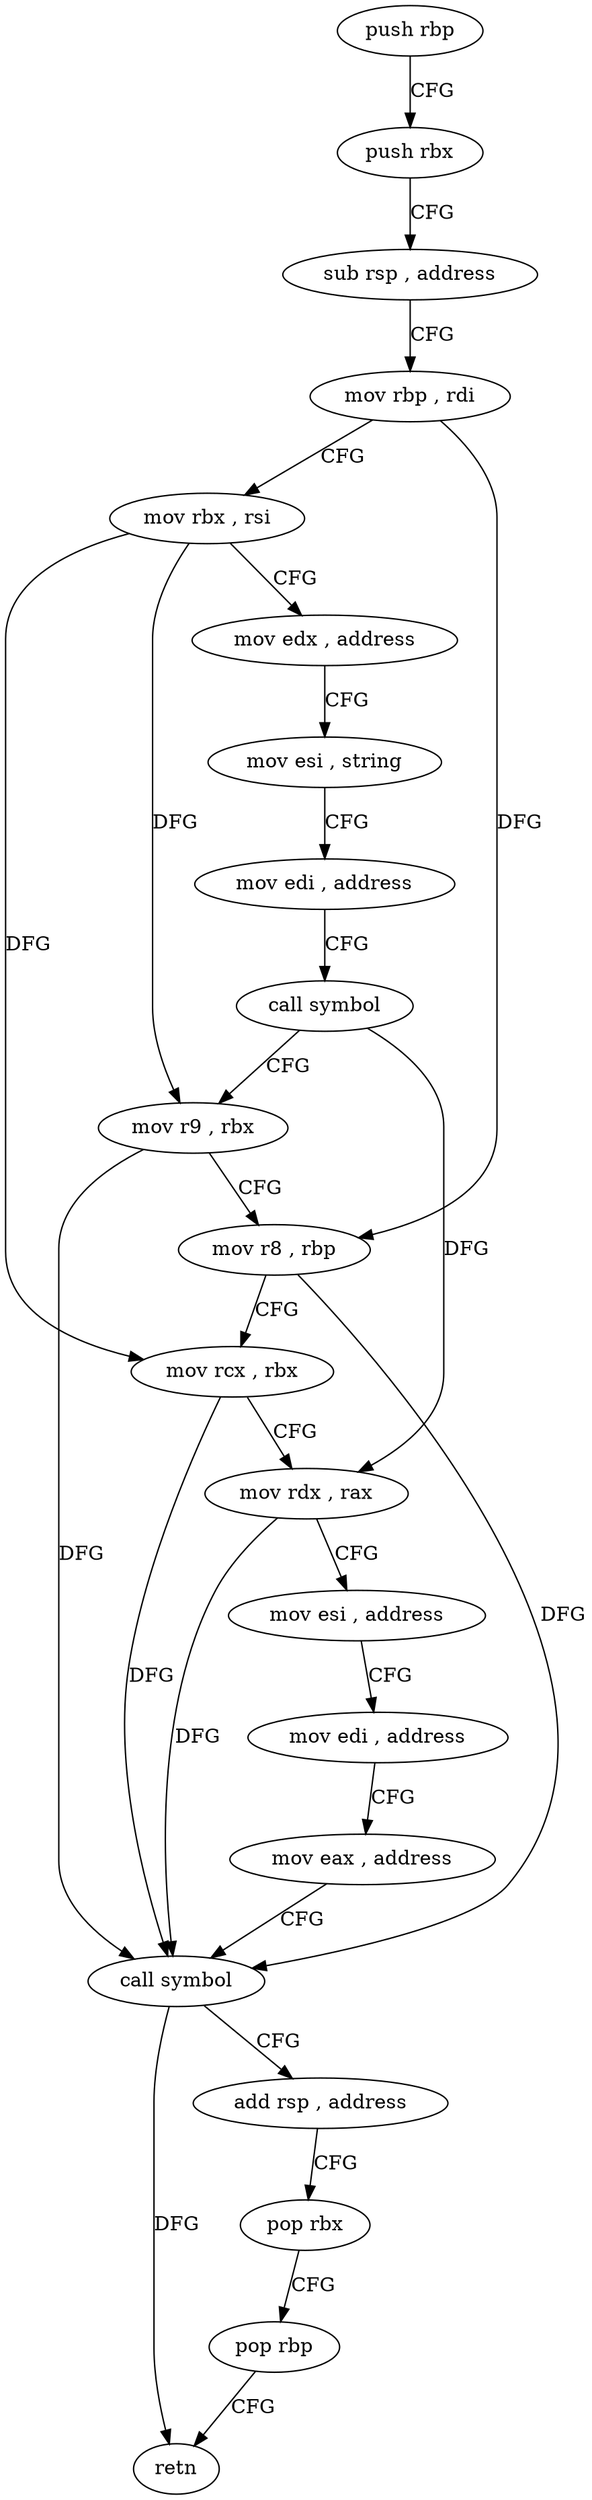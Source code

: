 digraph "func" {
"4202861" [label = "push rbp" ]
"4202862" [label = "push rbx" ]
"4202863" [label = "sub rsp , address" ]
"4202867" [label = "mov rbp , rdi" ]
"4202870" [label = "mov rbx , rsi" ]
"4202873" [label = "mov edx , address" ]
"4202878" [label = "mov esi , string" ]
"4202883" [label = "mov edi , address" ]
"4202888" [label = "call symbol" ]
"4202893" [label = "mov r9 , rbx" ]
"4202896" [label = "mov r8 , rbp" ]
"4202899" [label = "mov rcx , rbx" ]
"4202902" [label = "mov rdx , rax" ]
"4202905" [label = "mov esi , address" ]
"4202910" [label = "mov edi , address" ]
"4202915" [label = "mov eax , address" ]
"4202920" [label = "call symbol" ]
"4202925" [label = "add rsp , address" ]
"4202929" [label = "pop rbx" ]
"4202930" [label = "pop rbp" ]
"4202931" [label = "retn" ]
"4202861" -> "4202862" [ label = "CFG" ]
"4202862" -> "4202863" [ label = "CFG" ]
"4202863" -> "4202867" [ label = "CFG" ]
"4202867" -> "4202870" [ label = "CFG" ]
"4202867" -> "4202896" [ label = "DFG" ]
"4202870" -> "4202873" [ label = "CFG" ]
"4202870" -> "4202893" [ label = "DFG" ]
"4202870" -> "4202899" [ label = "DFG" ]
"4202873" -> "4202878" [ label = "CFG" ]
"4202878" -> "4202883" [ label = "CFG" ]
"4202883" -> "4202888" [ label = "CFG" ]
"4202888" -> "4202893" [ label = "CFG" ]
"4202888" -> "4202902" [ label = "DFG" ]
"4202893" -> "4202896" [ label = "CFG" ]
"4202893" -> "4202920" [ label = "DFG" ]
"4202896" -> "4202899" [ label = "CFG" ]
"4202896" -> "4202920" [ label = "DFG" ]
"4202899" -> "4202902" [ label = "CFG" ]
"4202899" -> "4202920" [ label = "DFG" ]
"4202902" -> "4202905" [ label = "CFG" ]
"4202902" -> "4202920" [ label = "DFG" ]
"4202905" -> "4202910" [ label = "CFG" ]
"4202910" -> "4202915" [ label = "CFG" ]
"4202915" -> "4202920" [ label = "CFG" ]
"4202920" -> "4202925" [ label = "CFG" ]
"4202920" -> "4202931" [ label = "DFG" ]
"4202925" -> "4202929" [ label = "CFG" ]
"4202929" -> "4202930" [ label = "CFG" ]
"4202930" -> "4202931" [ label = "CFG" ]
}
